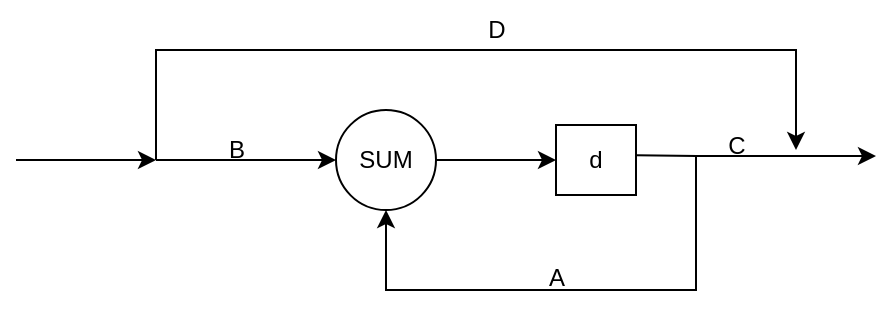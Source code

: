 <mxfile version="20.8.16" type="device"><diagram name="Page-1" id="OsN9wdwD5F-n9hWzqLO0"><mxGraphModel dx="289" dy="201" grid="1" gridSize="10" guides="1" tooltips="1" connect="1" arrows="1" fold="1" page="1" pageScale="1" pageWidth="827" pageHeight="1169" math="0" shadow="0"><root><mxCell id="0"/><mxCell id="1" parent="0"/><mxCell id="TU_66QpNK5fwOieMDXDo-1" value="SUM" style="ellipse;whiteSpace=wrap;html=1;aspect=fixed;" vertex="1" parent="1"><mxGeometry x="250" y="180" width="50" height="50" as="geometry"/></mxCell><mxCell id="TU_66QpNK5fwOieMDXDo-2" value="" style="endArrow=classic;html=1;rounded=0;entryX=0;entryY=0.5;entryDx=0;entryDy=0;" edge="1" parent="1" target="TU_66QpNK5fwOieMDXDo-1"><mxGeometry width="50" height="50" relative="1" as="geometry"><mxPoint x="160" y="205" as="sourcePoint"/><mxPoint x="430" y="260" as="targetPoint"/></mxGeometry></mxCell><mxCell id="TU_66QpNK5fwOieMDXDo-3" value="" style="endArrow=classic;html=1;rounded=0;" edge="1" parent="1"><mxGeometry width="50" height="50" relative="1" as="geometry"><mxPoint x="90" y="205" as="sourcePoint"/><mxPoint x="160" y="205" as="targetPoint"/></mxGeometry></mxCell><mxCell id="TU_66QpNK5fwOieMDXDo-4" value="B" style="text;html=1;align=center;verticalAlign=middle;resizable=0;points=[];autosize=1;strokeColor=none;fillColor=none;" vertex="1" parent="1"><mxGeometry x="185" y="185" width="30" height="30" as="geometry"/></mxCell><mxCell id="TU_66QpNK5fwOieMDXDo-5" value="" style="endArrow=classic;html=1;rounded=0;" edge="1" parent="1"><mxGeometry width="50" height="50" relative="1" as="geometry"><mxPoint x="160" y="205" as="sourcePoint"/><mxPoint x="480" y="200" as="targetPoint"/><Array as="points"><mxPoint x="160" y="150"/><mxPoint x="480" y="150"/></Array></mxGeometry></mxCell><mxCell id="TU_66QpNK5fwOieMDXDo-6" value="" style="endArrow=classic;html=1;rounded=0;exitX=1;exitY=0.5;exitDx=0;exitDy=0;" edge="1" parent="1" source="TU_66QpNK5fwOieMDXDo-1" target="TU_66QpNK5fwOieMDXDo-7"><mxGeometry width="50" height="50" relative="1" as="geometry"><mxPoint x="330" y="240" as="sourcePoint"/><mxPoint x="390" y="205" as="targetPoint"/></mxGeometry></mxCell><mxCell id="TU_66QpNK5fwOieMDXDo-7" value="d" style="rounded=0;whiteSpace=wrap;html=1;" vertex="1" parent="1"><mxGeometry x="360" y="187.5" width="40" height="35" as="geometry"/></mxCell><mxCell id="TU_66QpNK5fwOieMDXDo-10" value="" style="endArrow=classic;html=1;rounded=0;exitX=1.003;exitY=0.431;exitDx=0;exitDy=0;exitPerimeter=0;entryX=0.5;entryY=1;entryDx=0;entryDy=0;" edge="1" parent="1" source="TU_66QpNK5fwOieMDXDo-7" target="TU_66QpNK5fwOieMDXDo-1"><mxGeometry width="50" height="50" relative="1" as="geometry"><mxPoint x="330" y="240" as="sourcePoint"/><mxPoint x="380" y="190" as="targetPoint"/><Array as="points"><mxPoint x="430" y="203"/><mxPoint x="430" y="270"/><mxPoint x="275" y="270"/></Array></mxGeometry></mxCell><mxCell id="TU_66QpNK5fwOieMDXDo-11" value="A" style="text;html=1;align=center;verticalAlign=middle;resizable=0;points=[];autosize=1;strokeColor=none;fillColor=none;" vertex="1" parent="1"><mxGeometry x="345" y="249" width="30" height="30" as="geometry"/></mxCell><mxCell id="TU_66QpNK5fwOieMDXDo-12" value="" style="endArrow=classic;html=1;rounded=0;" edge="1" parent="1"><mxGeometry width="50" height="50" relative="1" as="geometry"><mxPoint x="430" y="203" as="sourcePoint"/><mxPoint x="520" y="203" as="targetPoint"/></mxGeometry></mxCell><mxCell id="TU_66QpNK5fwOieMDXDo-13" value="C" style="text;html=1;align=center;verticalAlign=middle;resizable=0;points=[];autosize=1;strokeColor=none;fillColor=none;" vertex="1" parent="1"><mxGeometry x="435" y="183" width="30" height="30" as="geometry"/></mxCell><mxCell id="TU_66QpNK5fwOieMDXDo-14" value="D" style="text;html=1;align=center;verticalAlign=middle;resizable=0;points=[];autosize=1;strokeColor=none;fillColor=none;" vertex="1" parent="1"><mxGeometry x="315" y="125" width="30" height="30" as="geometry"/></mxCell></root></mxGraphModel></diagram></mxfile>